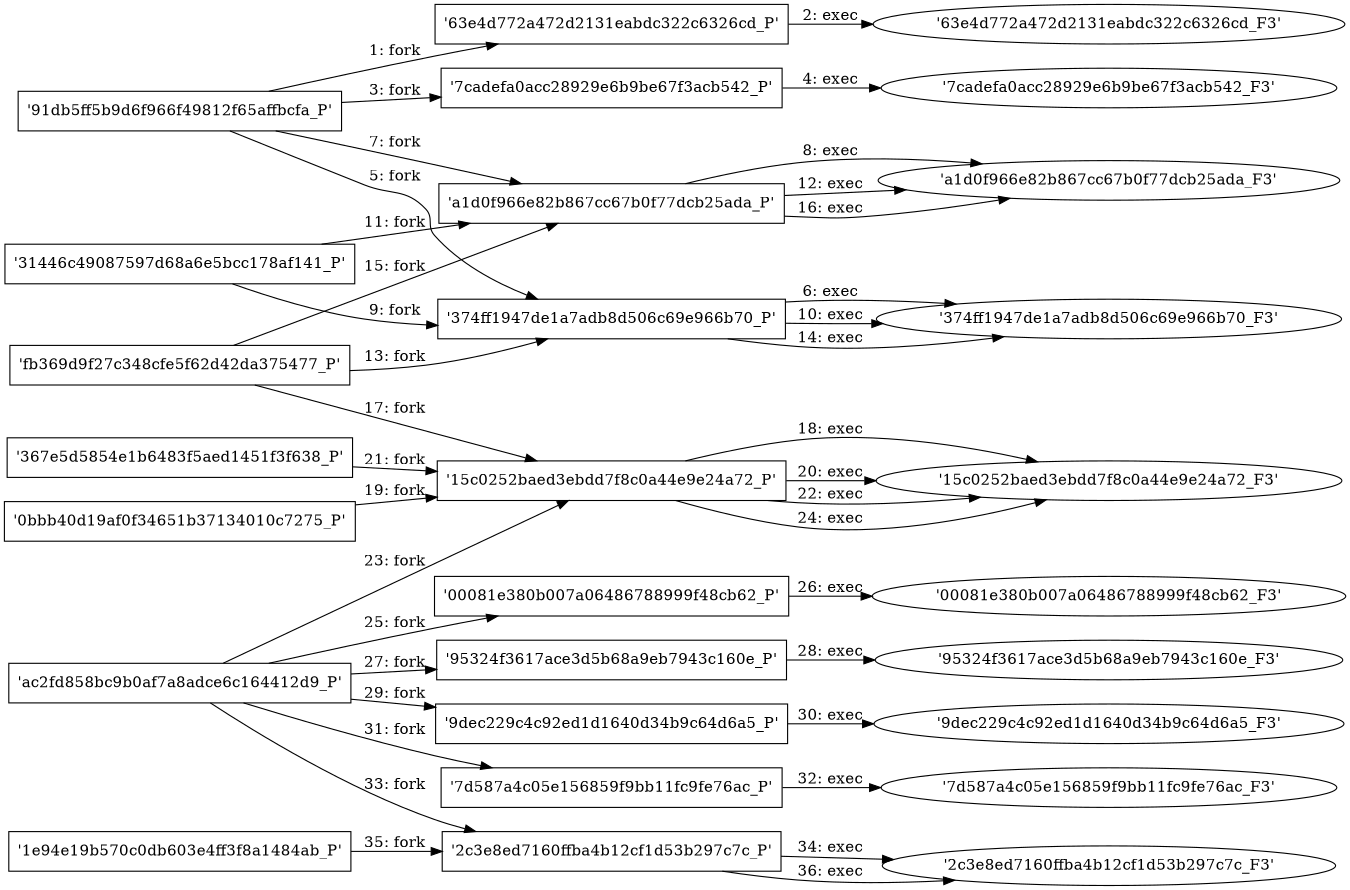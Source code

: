 digraph "D:\Learning\Paper\apt\基于CTI的攻击预警\Dataset\攻击图\ASGfromALLCTI\Insights into the Cyber Security Threat Landscape.dot" {
rankdir="LR"
size="9"
fixedsize="false"
splines="true"
nodesep=0.3
ranksep=0
fontsize=10
overlap="scalexy"
engine= "neato"
	"'91db5ff5b9d6f966f49812f65affbcfa_P'" [node_type=Process shape=box]
	"'63e4d772a472d2131eabdc322c6326cd_P'" [node_type=Process shape=box]
	"'91db5ff5b9d6f966f49812f65affbcfa_P'" -> "'63e4d772a472d2131eabdc322c6326cd_P'" [label="1: fork"]
	"'63e4d772a472d2131eabdc322c6326cd_P'" [node_type=Process shape=box]
	"'63e4d772a472d2131eabdc322c6326cd_F3'" [node_type=File shape=ellipse]
	"'63e4d772a472d2131eabdc322c6326cd_P'" -> "'63e4d772a472d2131eabdc322c6326cd_F3'" [label="2: exec"]
	"'91db5ff5b9d6f966f49812f65affbcfa_P'" [node_type=Process shape=box]
	"'7cadefa0acc28929e6b9be67f3acb542_P'" [node_type=Process shape=box]
	"'91db5ff5b9d6f966f49812f65affbcfa_P'" -> "'7cadefa0acc28929e6b9be67f3acb542_P'" [label="3: fork"]
	"'7cadefa0acc28929e6b9be67f3acb542_P'" [node_type=Process shape=box]
	"'7cadefa0acc28929e6b9be67f3acb542_F3'" [node_type=File shape=ellipse]
	"'7cadefa0acc28929e6b9be67f3acb542_P'" -> "'7cadefa0acc28929e6b9be67f3acb542_F3'" [label="4: exec"]
	"'91db5ff5b9d6f966f49812f65affbcfa_P'" [node_type=Process shape=box]
	"'374ff1947de1a7adb8d506c69e966b70_P'" [node_type=Process shape=box]
	"'91db5ff5b9d6f966f49812f65affbcfa_P'" -> "'374ff1947de1a7adb8d506c69e966b70_P'" [label="5: fork"]
	"'374ff1947de1a7adb8d506c69e966b70_P'" [node_type=Process shape=box]
	"'374ff1947de1a7adb8d506c69e966b70_F3'" [node_type=File shape=ellipse]
	"'374ff1947de1a7adb8d506c69e966b70_P'" -> "'374ff1947de1a7adb8d506c69e966b70_F3'" [label="6: exec"]
	"'91db5ff5b9d6f966f49812f65affbcfa_P'" [node_type=Process shape=box]
	"'a1d0f966e82b867cc67b0f77dcb25ada_P'" [node_type=Process shape=box]
	"'91db5ff5b9d6f966f49812f65affbcfa_P'" -> "'a1d0f966e82b867cc67b0f77dcb25ada_P'" [label="7: fork"]
	"'a1d0f966e82b867cc67b0f77dcb25ada_P'" [node_type=Process shape=box]
	"'a1d0f966e82b867cc67b0f77dcb25ada_F3'" [node_type=File shape=ellipse]
	"'a1d0f966e82b867cc67b0f77dcb25ada_P'" -> "'a1d0f966e82b867cc67b0f77dcb25ada_F3'" [label="8: exec"]
	"'31446c49087597d68a6e5bcc178af141_P'" [node_type=Process shape=box]
	"'374ff1947de1a7adb8d506c69e966b70_P'" [node_type=Process shape=box]
	"'31446c49087597d68a6e5bcc178af141_P'" -> "'374ff1947de1a7adb8d506c69e966b70_P'" [label="9: fork"]
	"'374ff1947de1a7adb8d506c69e966b70_P'" [node_type=Process shape=box]
	"'374ff1947de1a7adb8d506c69e966b70_F3'" [node_type=File shape=ellipse]
	"'374ff1947de1a7adb8d506c69e966b70_P'" -> "'374ff1947de1a7adb8d506c69e966b70_F3'" [label="10: exec"]
	"'31446c49087597d68a6e5bcc178af141_P'" [node_type=Process shape=box]
	"'a1d0f966e82b867cc67b0f77dcb25ada_P'" [node_type=Process shape=box]
	"'31446c49087597d68a6e5bcc178af141_P'" -> "'a1d0f966e82b867cc67b0f77dcb25ada_P'" [label="11: fork"]
	"'a1d0f966e82b867cc67b0f77dcb25ada_P'" [node_type=Process shape=box]
	"'a1d0f966e82b867cc67b0f77dcb25ada_F3'" [node_type=File shape=ellipse]
	"'a1d0f966e82b867cc67b0f77dcb25ada_P'" -> "'a1d0f966e82b867cc67b0f77dcb25ada_F3'" [label="12: exec"]
	"'fb369d9f27c348cfe5f62d42da375477_P'" [node_type=Process shape=box]
	"'374ff1947de1a7adb8d506c69e966b70_P'" [node_type=Process shape=box]
	"'fb369d9f27c348cfe5f62d42da375477_P'" -> "'374ff1947de1a7adb8d506c69e966b70_P'" [label="13: fork"]
	"'374ff1947de1a7adb8d506c69e966b70_P'" [node_type=Process shape=box]
	"'374ff1947de1a7adb8d506c69e966b70_F3'" [node_type=File shape=ellipse]
	"'374ff1947de1a7adb8d506c69e966b70_P'" -> "'374ff1947de1a7adb8d506c69e966b70_F3'" [label="14: exec"]
	"'fb369d9f27c348cfe5f62d42da375477_P'" [node_type=Process shape=box]
	"'a1d0f966e82b867cc67b0f77dcb25ada_P'" [node_type=Process shape=box]
	"'fb369d9f27c348cfe5f62d42da375477_P'" -> "'a1d0f966e82b867cc67b0f77dcb25ada_P'" [label="15: fork"]
	"'a1d0f966e82b867cc67b0f77dcb25ada_P'" [node_type=Process shape=box]
	"'a1d0f966e82b867cc67b0f77dcb25ada_F3'" [node_type=File shape=ellipse]
	"'a1d0f966e82b867cc67b0f77dcb25ada_P'" -> "'a1d0f966e82b867cc67b0f77dcb25ada_F3'" [label="16: exec"]
	"'fb369d9f27c348cfe5f62d42da375477_P'" [node_type=Process shape=box]
	"'15c0252baed3ebdd7f8c0a44e9e24a72_P'" [node_type=Process shape=box]
	"'fb369d9f27c348cfe5f62d42da375477_P'" -> "'15c0252baed3ebdd7f8c0a44e9e24a72_P'" [label="17: fork"]
	"'15c0252baed3ebdd7f8c0a44e9e24a72_P'" [node_type=Process shape=box]
	"'15c0252baed3ebdd7f8c0a44e9e24a72_F3'" [node_type=File shape=ellipse]
	"'15c0252baed3ebdd7f8c0a44e9e24a72_P'" -> "'15c0252baed3ebdd7f8c0a44e9e24a72_F3'" [label="18: exec"]
	"'0bbb40d19af0f34651b37134010c7275_P'" [node_type=Process shape=box]
	"'15c0252baed3ebdd7f8c0a44e9e24a72_P'" [node_type=Process shape=box]
	"'0bbb40d19af0f34651b37134010c7275_P'" -> "'15c0252baed3ebdd7f8c0a44e9e24a72_P'" [label="19: fork"]
	"'15c0252baed3ebdd7f8c0a44e9e24a72_P'" [node_type=Process shape=box]
	"'15c0252baed3ebdd7f8c0a44e9e24a72_F3'" [node_type=File shape=ellipse]
	"'15c0252baed3ebdd7f8c0a44e9e24a72_P'" -> "'15c0252baed3ebdd7f8c0a44e9e24a72_F3'" [label="20: exec"]
	"'367e5d5854e1b6483f5aed1451f3f638_P'" [node_type=Process shape=box]
	"'15c0252baed3ebdd7f8c0a44e9e24a72_P'" [node_type=Process shape=box]
	"'367e5d5854e1b6483f5aed1451f3f638_P'" -> "'15c0252baed3ebdd7f8c0a44e9e24a72_P'" [label="21: fork"]
	"'15c0252baed3ebdd7f8c0a44e9e24a72_P'" [node_type=Process shape=box]
	"'15c0252baed3ebdd7f8c0a44e9e24a72_F3'" [node_type=File shape=ellipse]
	"'15c0252baed3ebdd7f8c0a44e9e24a72_P'" -> "'15c0252baed3ebdd7f8c0a44e9e24a72_F3'" [label="22: exec"]
	"'ac2fd858bc9b0af7a8adce6c164412d9_P'" [node_type=Process shape=box]
	"'15c0252baed3ebdd7f8c0a44e9e24a72_P'" [node_type=Process shape=box]
	"'ac2fd858bc9b0af7a8adce6c164412d9_P'" -> "'15c0252baed3ebdd7f8c0a44e9e24a72_P'" [label="23: fork"]
	"'15c0252baed3ebdd7f8c0a44e9e24a72_P'" [node_type=Process shape=box]
	"'15c0252baed3ebdd7f8c0a44e9e24a72_F3'" [node_type=File shape=ellipse]
	"'15c0252baed3ebdd7f8c0a44e9e24a72_P'" -> "'15c0252baed3ebdd7f8c0a44e9e24a72_F3'" [label="24: exec"]
	"'ac2fd858bc9b0af7a8adce6c164412d9_P'" [node_type=Process shape=box]
	"'00081e380b007a06486788999f48cb62_P'" [node_type=Process shape=box]
	"'ac2fd858bc9b0af7a8adce6c164412d9_P'" -> "'00081e380b007a06486788999f48cb62_P'" [label="25: fork"]
	"'00081e380b007a06486788999f48cb62_P'" [node_type=Process shape=box]
	"'00081e380b007a06486788999f48cb62_F3'" [node_type=File shape=ellipse]
	"'00081e380b007a06486788999f48cb62_P'" -> "'00081e380b007a06486788999f48cb62_F3'" [label="26: exec"]
	"'ac2fd858bc9b0af7a8adce6c164412d9_P'" [node_type=Process shape=box]
	"'95324f3617ace3d5b68a9eb7943c160e_P'" [node_type=Process shape=box]
	"'ac2fd858bc9b0af7a8adce6c164412d9_P'" -> "'95324f3617ace3d5b68a9eb7943c160e_P'" [label="27: fork"]
	"'95324f3617ace3d5b68a9eb7943c160e_P'" [node_type=Process shape=box]
	"'95324f3617ace3d5b68a9eb7943c160e_F3'" [node_type=File shape=ellipse]
	"'95324f3617ace3d5b68a9eb7943c160e_P'" -> "'95324f3617ace3d5b68a9eb7943c160e_F3'" [label="28: exec"]
	"'ac2fd858bc9b0af7a8adce6c164412d9_P'" [node_type=Process shape=box]
	"'9dec229c4c92ed1d1640d34b9c64d6a5_P'" [node_type=Process shape=box]
	"'ac2fd858bc9b0af7a8adce6c164412d9_P'" -> "'9dec229c4c92ed1d1640d34b9c64d6a5_P'" [label="29: fork"]
	"'9dec229c4c92ed1d1640d34b9c64d6a5_P'" [node_type=Process shape=box]
	"'9dec229c4c92ed1d1640d34b9c64d6a5_F3'" [node_type=File shape=ellipse]
	"'9dec229c4c92ed1d1640d34b9c64d6a5_P'" -> "'9dec229c4c92ed1d1640d34b9c64d6a5_F3'" [label="30: exec"]
	"'ac2fd858bc9b0af7a8adce6c164412d9_P'" [node_type=Process shape=box]
	"'7d587a4c05e156859f9bb11fc9fe76ac_P'" [node_type=Process shape=box]
	"'ac2fd858bc9b0af7a8adce6c164412d9_P'" -> "'7d587a4c05e156859f9bb11fc9fe76ac_P'" [label="31: fork"]
	"'7d587a4c05e156859f9bb11fc9fe76ac_P'" [node_type=Process shape=box]
	"'7d587a4c05e156859f9bb11fc9fe76ac_F3'" [node_type=File shape=ellipse]
	"'7d587a4c05e156859f9bb11fc9fe76ac_P'" -> "'7d587a4c05e156859f9bb11fc9fe76ac_F3'" [label="32: exec"]
	"'ac2fd858bc9b0af7a8adce6c164412d9_P'" [node_type=Process shape=box]
	"'2c3e8ed7160ffba4b12cf1d53b297c7c_P'" [node_type=Process shape=box]
	"'ac2fd858bc9b0af7a8adce6c164412d9_P'" -> "'2c3e8ed7160ffba4b12cf1d53b297c7c_P'" [label="33: fork"]
	"'2c3e8ed7160ffba4b12cf1d53b297c7c_P'" [node_type=Process shape=box]
	"'2c3e8ed7160ffba4b12cf1d53b297c7c_F3'" [node_type=File shape=ellipse]
	"'2c3e8ed7160ffba4b12cf1d53b297c7c_P'" -> "'2c3e8ed7160ffba4b12cf1d53b297c7c_F3'" [label="34: exec"]
	"'1e94e19b570c0db603e4ff3f8a1484ab_P'" [node_type=Process shape=box]
	"'2c3e8ed7160ffba4b12cf1d53b297c7c_P'" [node_type=Process shape=box]
	"'1e94e19b570c0db603e4ff3f8a1484ab_P'" -> "'2c3e8ed7160ffba4b12cf1d53b297c7c_P'" [label="35: fork"]
	"'2c3e8ed7160ffba4b12cf1d53b297c7c_P'" [node_type=Process shape=box]
	"'2c3e8ed7160ffba4b12cf1d53b297c7c_F3'" [node_type=File shape=ellipse]
	"'2c3e8ed7160ffba4b12cf1d53b297c7c_P'" -> "'2c3e8ed7160ffba4b12cf1d53b297c7c_F3'" [label="36: exec"]
}
